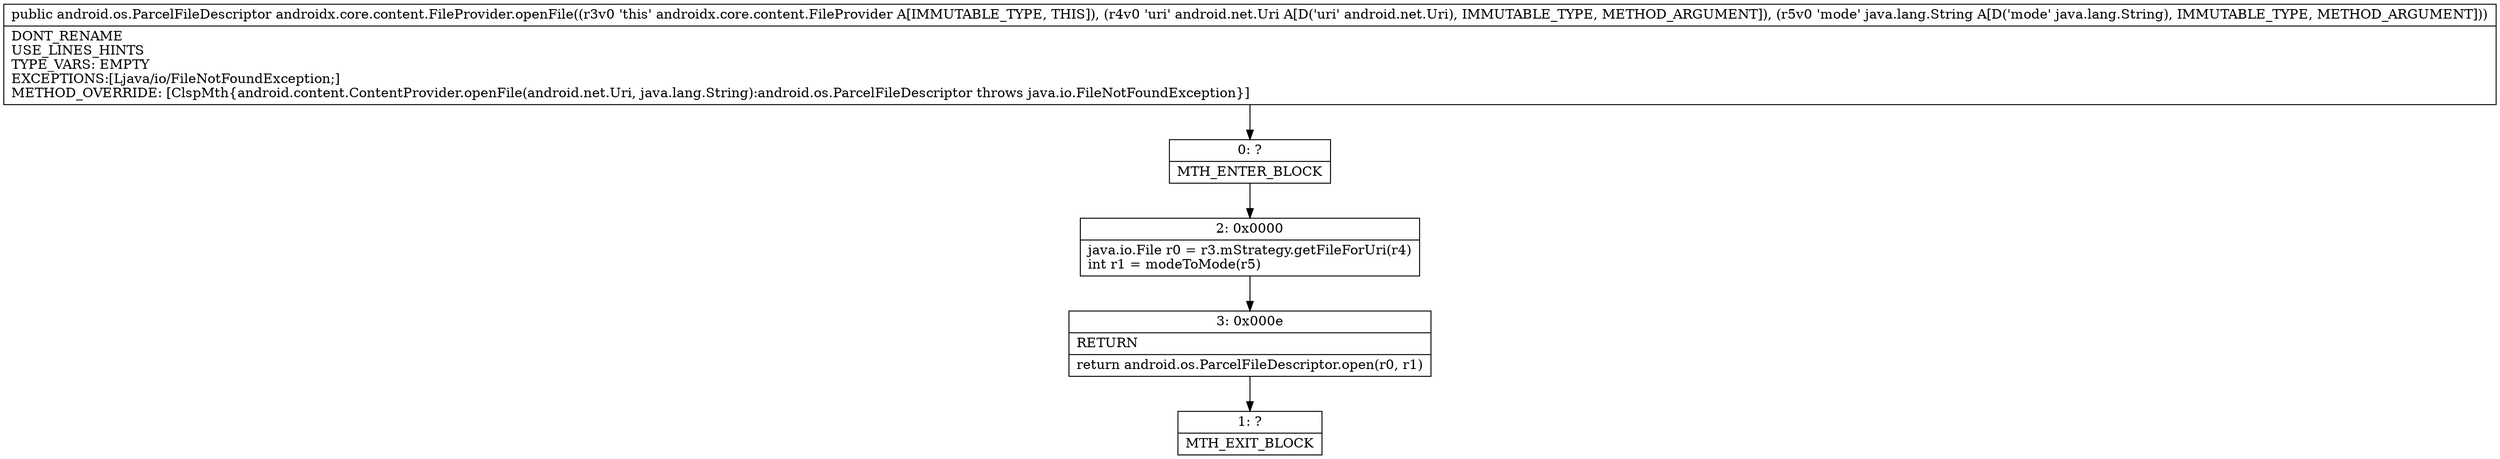 digraph "CFG forandroidx.core.content.FileProvider.openFile(Landroid\/net\/Uri;Ljava\/lang\/String;)Landroid\/os\/ParcelFileDescriptor;" {
Node_0 [shape=record,label="{0\:\ ?|MTH_ENTER_BLOCK\l}"];
Node_2 [shape=record,label="{2\:\ 0x0000|java.io.File r0 = r3.mStrategy.getFileForUri(r4)\lint r1 = modeToMode(r5)\l}"];
Node_3 [shape=record,label="{3\:\ 0x000e|RETURN\l|return android.os.ParcelFileDescriptor.open(r0, r1)\l}"];
Node_1 [shape=record,label="{1\:\ ?|MTH_EXIT_BLOCK\l}"];
MethodNode[shape=record,label="{public android.os.ParcelFileDescriptor androidx.core.content.FileProvider.openFile((r3v0 'this' androidx.core.content.FileProvider A[IMMUTABLE_TYPE, THIS]), (r4v0 'uri' android.net.Uri A[D('uri' android.net.Uri), IMMUTABLE_TYPE, METHOD_ARGUMENT]), (r5v0 'mode' java.lang.String A[D('mode' java.lang.String), IMMUTABLE_TYPE, METHOD_ARGUMENT]))  | DONT_RENAME\lUSE_LINES_HINTS\lTYPE_VARS: EMPTY\lEXCEPTIONS:[Ljava\/io\/FileNotFoundException;]\lMETHOD_OVERRIDE: [ClspMth\{android.content.ContentProvider.openFile(android.net.Uri, java.lang.String):android.os.ParcelFileDescriptor throws java.io.FileNotFoundException\}]\l}"];
MethodNode -> Node_0;Node_0 -> Node_2;
Node_2 -> Node_3;
Node_3 -> Node_1;
}

